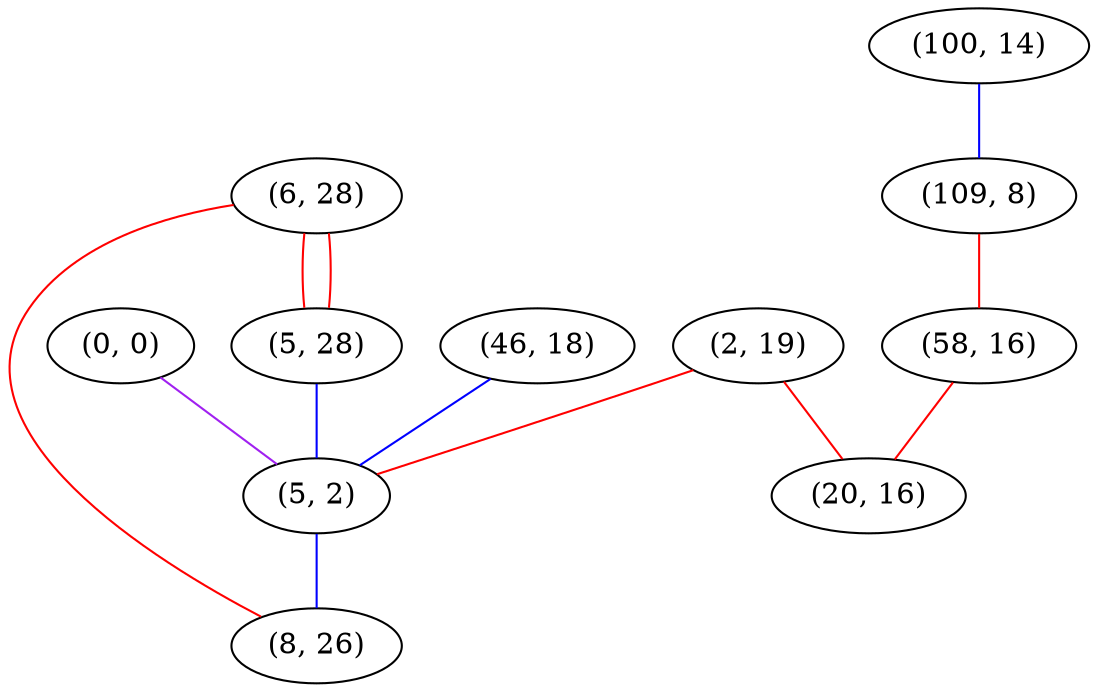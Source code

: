 graph "" {
"(0, 0)";
"(2, 19)";
"(6, 28)";
"(46, 18)";
"(100, 14)";
"(109, 8)";
"(58, 16)";
"(5, 28)";
"(5, 2)";
"(8, 26)";
"(20, 16)";
"(0, 0)" -- "(5, 2)"  [color=purple, key=0, weight=4];
"(2, 19)" -- "(5, 2)"  [color=red, key=0, weight=1];
"(2, 19)" -- "(20, 16)"  [color=red, key=0, weight=1];
"(6, 28)" -- "(5, 28)"  [color=red, key=0, weight=1];
"(6, 28)" -- "(5, 28)"  [color=red, key=1, weight=1];
"(6, 28)" -- "(8, 26)"  [color=red, key=0, weight=1];
"(46, 18)" -- "(5, 2)"  [color=blue, key=0, weight=3];
"(100, 14)" -- "(109, 8)"  [color=blue, key=0, weight=3];
"(109, 8)" -- "(58, 16)"  [color=red, key=0, weight=1];
"(58, 16)" -- "(20, 16)"  [color=red, key=0, weight=1];
"(5, 28)" -- "(5, 2)"  [color=blue, key=0, weight=3];
"(5, 2)" -- "(8, 26)"  [color=blue, key=0, weight=3];
}
